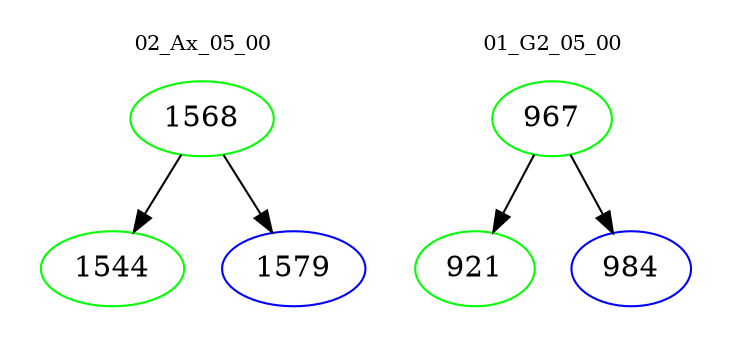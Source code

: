 digraph{
subgraph cluster_0 {
color = white
label = "02_Ax_05_00";
fontsize=10;
T0_1568 [label="1568", color="green"]
T0_1568 -> T0_1544 [color="black"]
T0_1544 [label="1544", color="green"]
T0_1568 -> T0_1579 [color="black"]
T0_1579 [label="1579", color="blue"]
}
subgraph cluster_1 {
color = white
label = "01_G2_05_00";
fontsize=10;
T1_967 [label="967", color="green"]
T1_967 -> T1_921 [color="black"]
T1_921 [label="921", color="green"]
T1_967 -> T1_984 [color="black"]
T1_984 [label="984", color="blue"]
}
}
